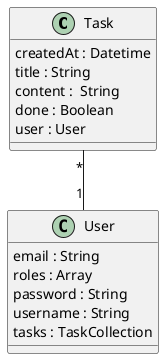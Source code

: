 @startuml
class Task {
    createdAt : Datetime
    title : String
    content :  String
    done : Boolean
    user : User
}

class User {
    email : String
    roles : Array
    password : String
    username : String
    tasks : TaskCollection
}

Task "*" -- "1" User

@enduml